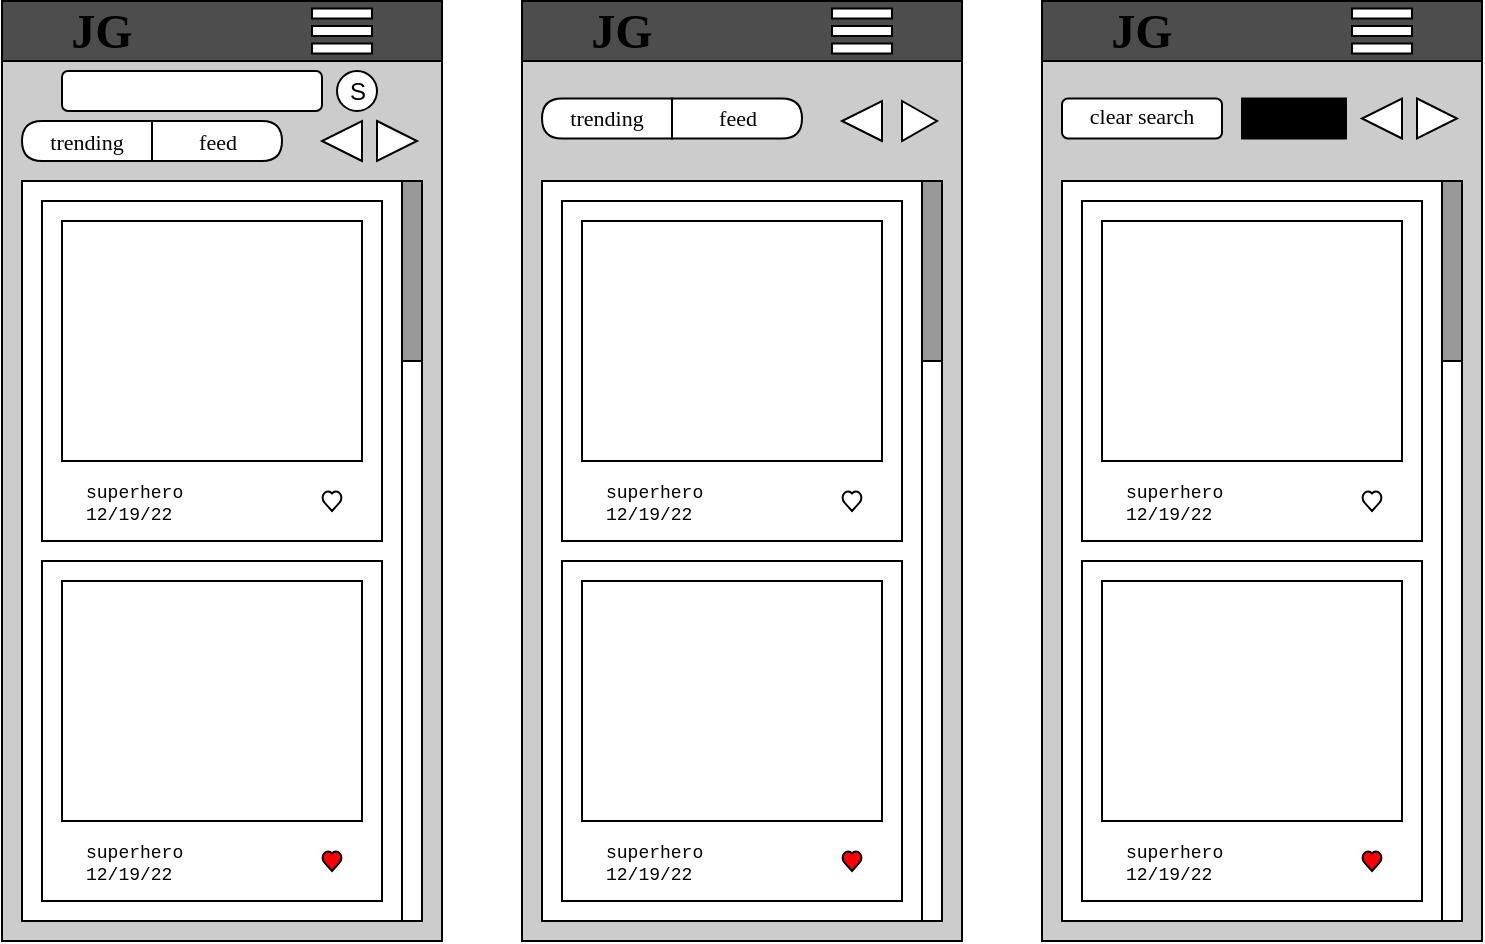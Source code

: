 <mxfile>
    <diagram id="VFuIwXGlXFbJqUYurIts" name="Page-1">
        <mxGraphModel dx="694" dy="367" grid="1" gridSize="10" guides="1" tooltips="1" connect="1" arrows="1" fold="1" page="1" pageScale="1" pageWidth="850" pageHeight="1100" math="0" shadow="0">
            <root>
                <mxCell id="0"/>
                <mxCell id="1" parent="0"/>
                <mxCell id="2" value="" style="rounded=0;whiteSpace=wrap;html=1;fillColor=#CCCCCC;" parent="1" vertex="1">
                    <mxGeometry x="320" y="52.5" width="220" height="470" as="geometry"/>
                </mxCell>
                <mxCell id="3" value="" style="rounded=0;whiteSpace=wrap;html=1;fillColor=#4D4D4D;" parent="1" vertex="1">
                    <mxGeometry x="320" y="52.5" width="220" height="30" as="geometry"/>
                </mxCell>
                <mxCell id="4" value="&lt;font style=&quot;font-size: 24px&quot; face=&quot;Verdana&quot;&gt;&lt;b&gt;JG&lt;/b&gt;&lt;/font&gt;" style="text;html=1;strokeColor=none;fillColor=none;align=center;verticalAlign=middle;whiteSpace=wrap;rounded=0;" parent="1" vertex="1">
                    <mxGeometry x="340" y="56.25" width="60" height="22.5" as="geometry"/>
                </mxCell>
                <mxCell id="9" value="" style="shape=delay;whiteSpace=wrap;html=1;rotation=-180;" parent="1" vertex="1">
                    <mxGeometry x="330" y="101.25" width="65" height="20" as="geometry"/>
                </mxCell>
                <mxCell id="10" value="" style="shape=delay;whiteSpace=wrap;html=1;rotation=0;" parent="1" vertex="1">
                    <mxGeometry x="395" y="101.25" width="65" height="20" as="geometry"/>
                </mxCell>
                <mxCell id="11" value="" style="triangle;whiteSpace=wrap;html=1;rotation=-180;" parent="1" vertex="1">
                    <mxGeometry x="480" y="102.5" width="20" height="20" as="geometry"/>
                </mxCell>
                <mxCell id="14" value="" style="rounded=0;whiteSpace=wrap;html=1;fillColor=#FFFFFF;" parent="1" vertex="1">
                    <mxGeometry x="330" y="142.5" width="200" height="370" as="geometry"/>
                </mxCell>
                <mxCell id="16" value="" style="whiteSpace=wrap;html=1;aspect=fixed;" parent="1" vertex="1">
                    <mxGeometry x="340" y="152.5" width="170" height="170" as="geometry"/>
                </mxCell>
                <mxCell id="17" value="" style="whiteSpace=wrap;html=1;aspect=fixed;" parent="1" vertex="1">
                    <mxGeometry x="340" y="332.5" width="170" height="170" as="geometry"/>
                </mxCell>
                <mxCell id="20" value="" style="rounded=0;whiteSpace=wrap;html=1;" parent="1" vertex="1">
                    <mxGeometry x="350" y="162.5" width="150" height="120" as="geometry"/>
                </mxCell>
                <mxCell id="22" value="" style="rounded=0;whiteSpace=wrap;html=1;" parent="1" vertex="1">
                    <mxGeometry x="350" y="342.5" width="150" height="120" as="geometry"/>
                </mxCell>
                <mxCell id="23" value="&lt;font face=&quot;Verdana&quot; style=&quot;font-size: 11px&quot;&gt;trending&lt;/font&gt;" style="text;html=1;strokeColor=none;fillColor=none;align=center;verticalAlign=middle;whiteSpace=wrap;rounded=0;fontSize=12;" parent="1" vertex="1">
                    <mxGeometry x="340" y="106.25" width="45" height="10" as="geometry"/>
                </mxCell>
                <mxCell id="24" value="&lt;font face=&quot;Verdana&quot; style=&quot;font-size: 11px&quot;&gt;feed&lt;/font&gt;" style="text;html=1;strokeColor=none;fillColor=none;align=center;verticalAlign=middle;whiteSpace=wrap;rounded=0;fontSize=12;" parent="1" vertex="1">
                    <mxGeometry x="413.75" y="106.25" width="27.5" height="10" as="geometry"/>
                </mxCell>
                <mxCell id="26" value="&lt;div&gt;&lt;span style=&quot;font-size: 9px ; font-family: &amp;#34;courier new&amp;#34;&quot;&gt;superhero&lt;/span&gt;&lt;/div&gt;&lt;font style=&quot;font-size: 9px&quot; face=&quot;Courier New&quot;&gt;&lt;div&gt;&lt;span&gt;12/19/22&lt;/span&gt;&lt;/div&gt;&lt;/font&gt;" style="text;html=1;strokeColor=none;fillColor=none;align=left;verticalAlign=middle;whiteSpace=wrap;rounded=0;fontFamily=Verdana;fontSize=11;" parent="1" vertex="1">
                    <mxGeometry x="360" y="287.5" width="70" height="30" as="geometry"/>
                </mxCell>
                <mxCell id="27" value="&lt;div&gt;&lt;span style=&quot;font-size: 9px ; font-family: &amp;#34;courier new&amp;#34;&quot;&gt;superhero&lt;/span&gt;&lt;/div&gt;&lt;font style=&quot;font-size: 9px&quot; face=&quot;Courier New&quot;&gt;&lt;div&gt;&lt;span&gt;12/19/22&lt;/span&gt;&lt;/div&gt;&lt;/font&gt;" style="text;html=1;strokeColor=none;fillColor=none;align=left;verticalAlign=middle;whiteSpace=wrap;rounded=0;fontFamily=Verdana;fontSize=11;" parent="1" vertex="1">
                    <mxGeometry x="360" y="467.5" width="70" height="30" as="geometry"/>
                </mxCell>
                <mxCell id="38" value="" style="verticalLabelPosition=bottom;verticalAlign=top;html=1;shape=mxgraph.basic.heart" parent="1" vertex="1">
                    <mxGeometry x="480" y="297.5" width="10" height="10" as="geometry"/>
                </mxCell>
                <mxCell id="40" value="" style="verticalLabelPosition=bottom;verticalAlign=top;html=1;shape=mxgraph.basic.heart;fillColor=#FF0000;" parent="1" vertex="1">
                    <mxGeometry x="480" y="477.5" width="10" height="10" as="geometry"/>
                </mxCell>
                <mxCell id="41" value="" style="rounded=0;whiteSpace=wrap;html=1;fontFamily=Courier New;fontSize=11;" parent="1" vertex="1">
                    <mxGeometry x="520" y="142.5" width="10" height="370" as="geometry"/>
                </mxCell>
                <mxCell id="42" value="" style="rounded=0;whiteSpace=wrap;html=1;fontFamily=Courier New;fontSize=11;fillColor=#999999;" parent="1" vertex="1">
                    <mxGeometry x="520" y="142.5" width="10" height="90" as="geometry"/>
                </mxCell>
                <mxCell id="43" value="" style="rounded=0;whiteSpace=wrap;html=1;" parent="1" vertex="1">
                    <mxGeometry x="475" y="56.25" width="30" height="5" as="geometry"/>
                </mxCell>
                <mxCell id="44" value="" style="rounded=0;whiteSpace=wrap;html=1;" parent="1" vertex="1">
                    <mxGeometry x="475" y="65" width="30" height="5" as="geometry"/>
                </mxCell>
                <mxCell id="45" value="" style="rounded=0;whiteSpace=wrap;html=1;" parent="1" vertex="1">
                    <mxGeometry x="475" y="73.75" width="30" height="5" as="geometry"/>
                </mxCell>
                <mxCell id="46" value="" style="triangle;whiteSpace=wrap;html=1;" parent="1" vertex="1">
                    <mxGeometry x="510" y="102.5" width="17.5" height="20" as="geometry"/>
                </mxCell>
                <mxCell id="47" value="" style="rounded=0;whiteSpace=wrap;html=1;fillColor=#CCCCCC;" vertex="1" parent="1">
                    <mxGeometry x="580" y="52.5" width="220" height="470" as="geometry"/>
                </mxCell>
                <mxCell id="48" value="" style="rounded=0;whiteSpace=wrap;html=1;fillColor=#4D4D4D;" vertex="1" parent="1">
                    <mxGeometry x="580" y="52.5" width="220" height="30" as="geometry"/>
                </mxCell>
                <mxCell id="49" value="&lt;font style=&quot;font-size: 24px&quot; face=&quot;Verdana&quot;&gt;&lt;b&gt;JG&lt;/b&gt;&lt;/font&gt;" style="text;html=1;strokeColor=none;fillColor=none;align=center;verticalAlign=middle;whiteSpace=wrap;rounded=0;" vertex="1" parent="1">
                    <mxGeometry x="600" y="56.25" width="60" height="22.5" as="geometry"/>
                </mxCell>
                <mxCell id="55" value="" style="triangle;whiteSpace=wrap;html=1;rotation=-180;" vertex="1" parent="1">
                    <mxGeometry x="740" y="101.25" width="20" height="20" as="geometry"/>
                </mxCell>
                <mxCell id="56" value="" style="rounded=0;whiteSpace=wrap;html=1;fillColor=#FFFFFF;" vertex="1" parent="1">
                    <mxGeometry x="590" y="142.5" width="200" height="370" as="geometry"/>
                </mxCell>
                <mxCell id="57" value="" style="whiteSpace=wrap;html=1;aspect=fixed;" vertex="1" parent="1">
                    <mxGeometry x="600" y="152.5" width="170" height="170" as="geometry"/>
                </mxCell>
                <mxCell id="58" value="" style="whiteSpace=wrap;html=1;aspect=fixed;" vertex="1" parent="1">
                    <mxGeometry x="600" y="332.5" width="170" height="170" as="geometry"/>
                </mxCell>
                <mxCell id="59" value="" style="rounded=0;whiteSpace=wrap;html=1;" vertex="1" parent="1">
                    <mxGeometry x="610" y="162.5" width="150" height="120" as="geometry"/>
                </mxCell>
                <mxCell id="60" value="" style="rounded=0;whiteSpace=wrap;html=1;" vertex="1" parent="1">
                    <mxGeometry x="610" y="342.5" width="150" height="120" as="geometry"/>
                </mxCell>
                <mxCell id="63" value="&lt;div&gt;&lt;span style=&quot;font-size: 9px ; font-family: &amp;#34;courier new&amp;#34;&quot;&gt;superhero&lt;/span&gt;&lt;/div&gt;&lt;font style=&quot;font-size: 9px&quot; face=&quot;Courier New&quot;&gt;&lt;div&gt;&lt;span&gt;12/19/22&lt;/span&gt;&lt;/div&gt;&lt;/font&gt;" style="text;html=1;strokeColor=none;fillColor=none;align=left;verticalAlign=middle;whiteSpace=wrap;rounded=0;fontFamily=Verdana;fontSize=11;" vertex="1" parent="1">
                    <mxGeometry x="620" y="287.5" width="70" height="30" as="geometry"/>
                </mxCell>
                <mxCell id="64" value="&lt;div&gt;&lt;span style=&quot;font-size: 9px ; font-family: &amp;#34;courier new&amp;#34;&quot;&gt;superhero&lt;/span&gt;&lt;/div&gt;&lt;font style=&quot;font-size: 9px&quot; face=&quot;Courier New&quot;&gt;&lt;div&gt;&lt;span&gt;12/19/22&lt;/span&gt;&lt;/div&gt;&lt;/font&gt;" style="text;html=1;strokeColor=none;fillColor=none;align=left;verticalAlign=middle;whiteSpace=wrap;rounded=0;fontFamily=Verdana;fontSize=11;" vertex="1" parent="1">
                    <mxGeometry x="620" y="467.5" width="70" height="30" as="geometry"/>
                </mxCell>
                <mxCell id="65" value="" style="verticalLabelPosition=bottom;verticalAlign=top;html=1;shape=mxgraph.basic.heart" vertex="1" parent="1">
                    <mxGeometry x="740" y="297.5" width="10" height="10" as="geometry"/>
                </mxCell>
                <mxCell id="66" value="" style="verticalLabelPosition=bottom;verticalAlign=top;html=1;shape=mxgraph.basic.heart;fillColor=#FF0000;" vertex="1" parent="1">
                    <mxGeometry x="740" y="477.5" width="10" height="10" as="geometry"/>
                </mxCell>
                <mxCell id="67" value="" style="rounded=0;whiteSpace=wrap;html=1;fontFamily=Courier New;fontSize=11;" vertex="1" parent="1">
                    <mxGeometry x="780" y="142.5" width="10" height="370" as="geometry"/>
                </mxCell>
                <mxCell id="68" value="" style="rounded=0;whiteSpace=wrap;html=1;fontFamily=Courier New;fontSize=11;fillColor=#999999;" vertex="1" parent="1">
                    <mxGeometry x="780" y="142.5" width="10" height="90" as="geometry"/>
                </mxCell>
                <mxCell id="69" value="" style="rounded=0;whiteSpace=wrap;html=1;" vertex="1" parent="1">
                    <mxGeometry x="735" y="56.25" width="30" height="5" as="geometry"/>
                </mxCell>
                <mxCell id="70" value="" style="rounded=0;whiteSpace=wrap;html=1;" vertex="1" parent="1">
                    <mxGeometry x="735" y="65" width="30" height="5" as="geometry"/>
                </mxCell>
                <mxCell id="71" value="" style="rounded=0;whiteSpace=wrap;html=1;" vertex="1" parent="1">
                    <mxGeometry x="735" y="73.75" width="30" height="5" as="geometry"/>
                </mxCell>
                <mxCell id="72" value="" style="triangle;whiteSpace=wrap;html=1;" vertex="1" parent="1">
                    <mxGeometry x="767.5" y="101.25" width="20" height="20" as="geometry"/>
                </mxCell>
                <mxCell id="99" value="" style="rounded=1;whiteSpace=wrap;html=1;" vertex="1" parent="1">
                    <mxGeometry x="590" y="101.25" width="80" height="20" as="geometry"/>
                </mxCell>
                <mxCell id="100" value="&lt;font face=&quot;Verdana&quot;&gt;&lt;span style=&quot;font-size: 11px&quot;&gt;clear search&lt;/span&gt;&lt;/font&gt;" style="text;html=1;strokeColor=none;fillColor=none;align=center;verticalAlign=middle;whiteSpace=wrap;rounded=0;fontSize=12;" vertex="1" parent="1">
                    <mxGeometry x="595" y="102.5" width="70" height="15" as="geometry"/>
                </mxCell>
                <mxCell id="101" value="" style="rounded=0;whiteSpace=wrap;html=1;fontFamily=Courier New;fontSize=11;fillColor=#000000;" vertex="1" parent="1">
                    <mxGeometry x="680" y="101.25" width="52" height="20" as="geometry"/>
                </mxCell>
                <mxCell id="102" value="&lt;font face=&quot;Verdana&quot; style=&quot;font-size: 11px&quot;&gt;batman&lt;/font&gt;" style="text;html=1;strokeColor=none;fillColor=none;align=center;verticalAlign=middle;whiteSpace=wrap;rounded=0;fontSize=12;" vertex="1" parent="1">
                    <mxGeometry x="685" y="102.5" width="42" height="17.5" as="geometry"/>
                </mxCell>
                <mxCell id="111" value="" style="rounded=0;whiteSpace=wrap;html=1;fillColor=#CCCCCC;" vertex="1" parent="1">
                    <mxGeometry x="60" y="52.5" width="220" height="470" as="geometry"/>
                </mxCell>
                <mxCell id="112" value="" style="rounded=0;whiteSpace=wrap;html=1;fillColor=#4D4D4D;" vertex="1" parent="1">
                    <mxGeometry x="60" y="52.5" width="220" height="30" as="geometry"/>
                </mxCell>
                <mxCell id="113" value="&lt;font style=&quot;font-size: 24px&quot; face=&quot;Verdana&quot;&gt;&lt;b&gt;JG&lt;/b&gt;&lt;/font&gt;" style="text;html=1;strokeColor=none;fillColor=none;align=center;verticalAlign=middle;whiteSpace=wrap;rounded=0;" vertex="1" parent="1">
                    <mxGeometry x="80" y="56.25" width="60" height="22.5" as="geometry"/>
                </mxCell>
                <mxCell id="114" value="" style="rounded=1;whiteSpace=wrap;html=1;" vertex="1" parent="1">
                    <mxGeometry x="90" y="87.5" width="130" height="20" as="geometry"/>
                </mxCell>
                <mxCell id="115" value="" style="ellipse;whiteSpace=wrap;html=1;aspect=fixed;" vertex="1" parent="1">
                    <mxGeometry x="227.5" y="87.5" width="20" height="20" as="geometry"/>
                </mxCell>
                <mxCell id="116" value="S" style="text;html=1;strokeColor=none;fillColor=none;align=center;verticalAlign=middle;whiteSpace=wrap;rounded=0;fontSize=12;" vertex="1" parent="1">
                    <mxGeometry x="232.5" y="92.5" width="10" height="10" as="geometry"/>
                </mxCell>
                <mxCell id="117" value="" style="shape=delay;whiteSpace=wrap;html=1;rotation=-180;" vertex="1" parent="1">
                    <mxGeometry x="70" y="112.5" width="65" height="20" as="geometry"/>
                </mxCell>
                <mxCell id="118" value="" style="shape=delay;whiteSpace=wrap;html=1;rotation=0;" vertex="1" parent="1">
                    <mxGeometry x="135" y="112.5" width="65" height="20" as="geometry"/>
                </mxCell>
                <mxCell id="119" value="" style="triangle;whiteSpace=wrap;html=1;rotation=-180;" vertex="1" parent="1">
                    <mxGeometry x="220" y="112.5" width="20" height="20" as="geometry"/>
                </mxCell>
                <mxCell id="120" value="" style="rounded=0;whiteSpace=wrap;html=1;fillColor=#FFFFFF;" vertex="1" parent="1">
                    <mxGeometry x="70" y="142.5" width="200" height="370" as="geometry"/>
                </mxCell>
                <mxCell id="121" value="" style="whiteSpace=wrap;html=1;aspect=fixed;" vertex="1" parent="1">
                    <mxGeometry x="80" y="152.5" width="170" height="170" as="geometry"/>
                </mxCell>
                <mxCell id="122" value="" style="whiteSpace=wrap;html=1;aspect=fixed;" vertex="1" parent="1">
                    <mxGeometry x="80" y="332.5" width="170" height="170" as="geometry"/>
                </mxCell>
                <mxCell id="123" value="" style="rounded=0;whiteSpace=wrap;html=1;" vertex="1" parent="1">
                    <mxGeometry x="90" y="162.5" width="150" height="120" as="geometry"/>
                </mxCell>
                <mxCell id="124" value="" style="rounded=0;whiteSpace=wrap;html=1;" vertex="1" parent="1">
                    <mxGeometry x="90" y="342.5" width="150" height="120" as="geometry"/>
                </mxCell>
                <mxCell id="125" value="&lt;font face=&quot;Verdana&quot; style=&quot;font-size: 11px&quot;&gt;trending&lt;/font&gt;" style="text;html=1;strokeColor=none;fillColor=none;align=center;verticalAlign=middle;whiteSpace=wrap;rounded=0;fontSize=12;" vertex="1" parent="1">
                    <mxGeometry x="80" y="117.5" width="45" height="10" as="geometry"/>
                </mxCell>
                <mxCell id="126" value="&lt;font face=&quot;Verdana&quot; style=&quot;font-size: 11px&quot;&gt;feed&lt;/font&gt;" style="text;html=1;strokeColor=none;fillColor=none;align=center;verticalAlign=middle;whiteSpace=wrap;rounded=0;fontSize=12;" vertex="1" parent="1">
                    <mxGeometry x="153.75" y="117.5" width="27.5" height="10" as="geometry"/>
                </mxCell>
                <mxCell id="127" value="&lt;div&gt;&lt;span style=&quot;font-size: 9px ; font-family: &amp;#34;courier new&amp;#34;&quot;&gt;superhero&lt;/span&gt;&lt;/div&gt;&lt;font style=&quot;font-size: 9px&quot; face=&quot;Courier New&quot;&gt;&lt;div&gt;&lt;span&gt;12/19/22&lt;/span&gt;&lt;/div&gt;&lt;/font&gt;" style="text;html=1;strokeColor=none;fillColor=none;align=left;verticalAlign=middle;whiteSpace=wrap;rounded=0;fontFamily=Verdana;fontSize=11;" vertex="1" parent="1">
                    <mxGeometry x="100" y="287.5" width="70" height="30" as="geometry"/>
                </mxCell>
                <mxCell id="128" value="&lt;div&gt;&lt;span style=&quot;font-size: 9px ; font-family: &amp;#34;courier new&amp;#34;&quot;&gt;superhero&lt;/span&gt;&lt;/div&gt;&lt;font style=&quot;font-size: 9px&quot; face=&quot;Courier New&quot;&gt;&lt;div&gt;&lt;span&gt;12/19/22&lt;/span&gt;&lt;/div&gt;&lt;/font&gt;" style="text;html=1;strokeColor=none;fillColor=none;align=left;verticalAlign=middle;whiteSpace=wrap;rounded=0;fontFamily=Verdana;fontSize=11;" vertex="1" parent="1">
                    <mxGeometry x="100" y="467.5" width="70" height="30" as="geometry"/>
                </mxCell>
                <mxCell id="129" value="" style="verticalLabelPosition=bottom;verticalAlign=top;html=1;shape=mxgraph.basic.heart" vertex="1" parent="1">
                    <mxGeometry x="220" y="297.5" width="10" height="10" as="geometry"/>
                </mxCell>
                <mxCell id="130" value="" style="verticalLabelPosition=bottom;verticalAlign=top;html=1;shape=mxgraph.basic.heart;fillColor=#FF0000;" vertex="1" parent="1">
                    <mxGeometry x="220" y="477.5" width="10" height="10" as="geometry"/>
                </mxCell>
                <mxCell id="131" value="" style="rounded=0;whiteSpace=wrap;html=1;fontFamily=Courier New;fontSize=11;" vertex="1" parent="1">
                    <mxGeometry x="260" y="142.5" width="10" height="370" as="geometry"/>
                </mxCell>
                <mxCell id="132" value="" style="rounded=0;whiteSpace=wrap;html=1;fontFamily=Courier New;fontSize=11;fillColor=#999999;" vertex="1" parent="1">
                    <mxGeometry x="260" y="142.5" width="10" height="90" as="geometry"/>
                </mxCell>
                <mxCell id="133" value="" style="rounded=0;whiteSpace=wrap;html=1;" vertex="1" parent="1">
                    <mxGeometry x="215" y="56.25" width="30" height="5" as="geometry"/>
                </mxCell>
                <mxCell id="134" value="" style="rounded=0;whiteSpace=wrap;html=1;" vertex="1" parent="1">
                    <mxGeometry x="215" y="65" width="30" height="5" as="geometry"/>
                </mxCell>
                <mxCell id="135" value="" style="rounded=0;whiteSpace=wrap;html=1;" vertex="1" parent="1">
                    <mxGeometry x="215" y="73.75" width="30" height="5" as="geometry"/>
                </mxCell>
                <mxCell id="136" value="" style="triangle;whiteSpace=wrap;html=1;" vertex="1" parent="1">
                    <mxGeometry x="247.5" y="112.5" width="20" height="20" as="geometry"/>
                </mxCell>
            </root>
        </mxGraphModel>
    </diagram>
</mxfile>